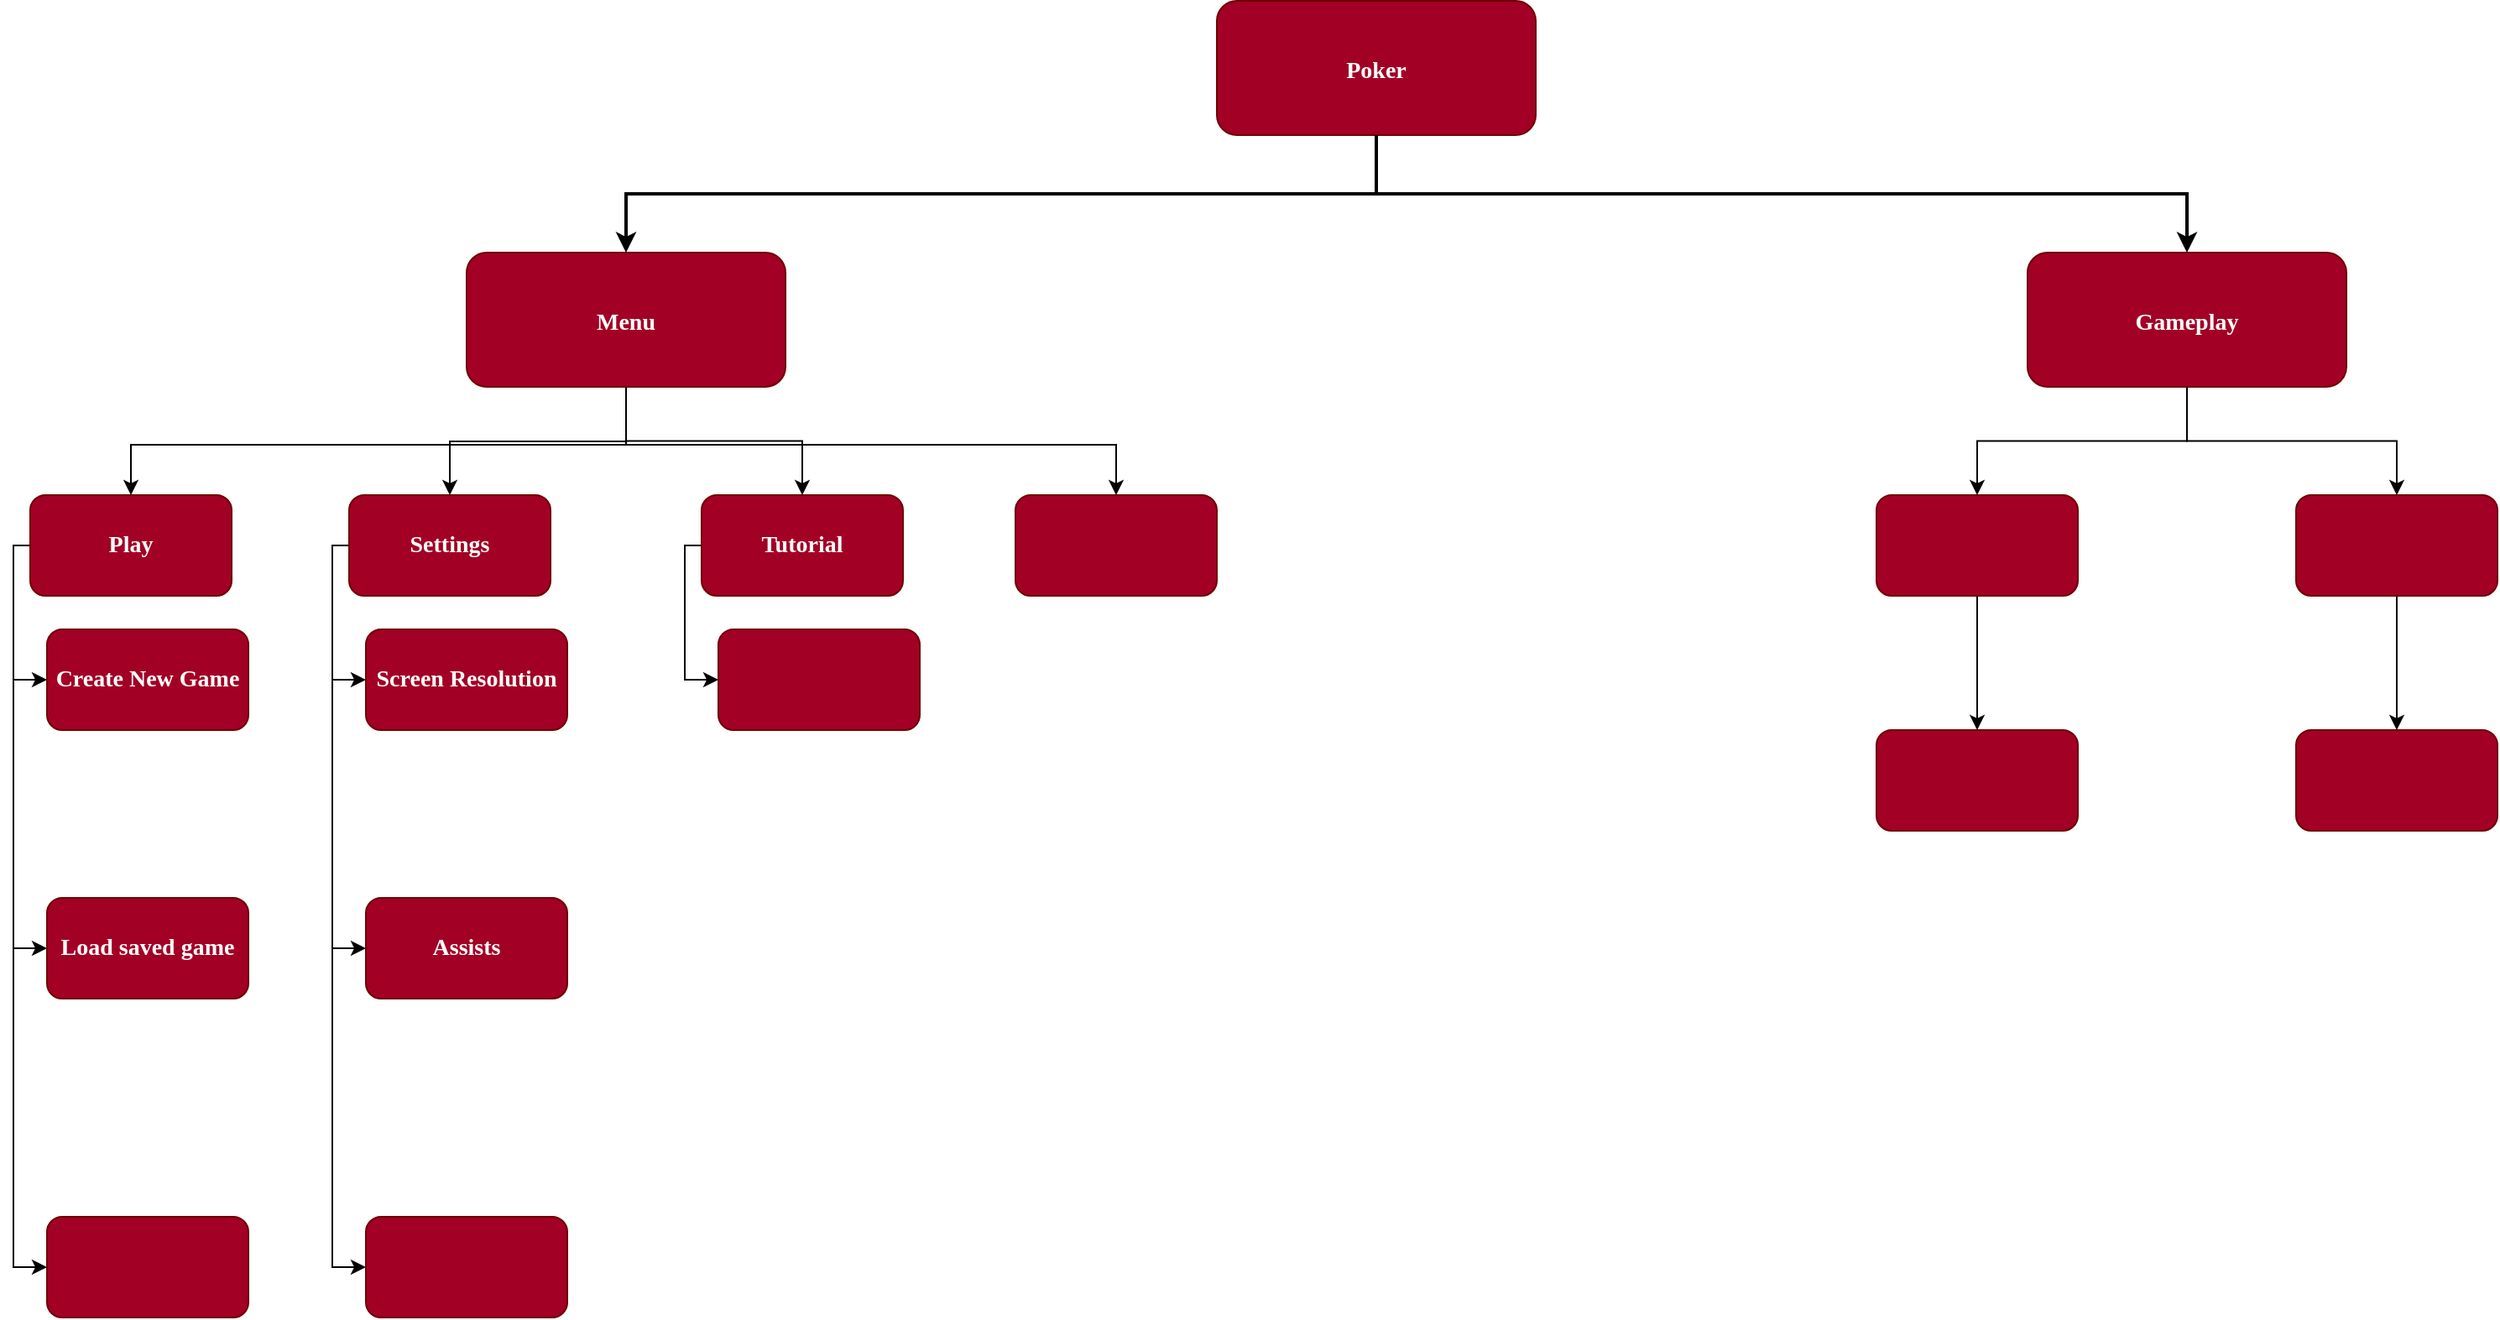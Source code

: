 <mxfile version="15.2.9" type="device"><diagram name="Page-1" id="2c0d36ab-eaac-3732-788b-9136903baeff"><mxGraphModel dx="1673" dy="934" grid="1" gridSize="10" guides="1" tooltips="1" connect="1" arrows="1" fold="1" page="1" pageScale="1.5" pageWidth="1169" pageHeight="827" background="none" math="0" shadow="0"><root><mxCell id="0"/><mxCell id="1" parent="0"/><mxCell id="2" value="Poker" style="rounded=1;fillColor=#a20025;strokeColor=#6F0000;fontColor=#ffffff;fontStyle=1;fontFamily=Tahoma;fontSize=14" parent="1" vertex="1"><mxGeometry x="757" y="185.5" width="190" height="80" as="geometry"/></mxCell><mxCell id="Rx4orw5l7yUvyc0OEFHk-131" value="" style="edgeStyle=orthogonalEdgeStyle;rounded=0;orthogonalLoop=1;jettySize=auto;html=1;" parent="1" source="4" target="Rx4orw5l7yUvyc0OEFHk-130" edge="1"><mxGeometry relative="1" as="geometry"/></mxCell><mxCell id="Rx4orw5l7yUvyc0OEFHk-135" value="" style="edgeStyle=orthogonalEdgeStyle;rounded=0;orthogonalLoop=1;jettySize=auto;html=1;" parent="1" source="4" target="Rx4orw5l7yUvyc0OEFHk-134" edge="1"><mxGeometry relative="1" as="geometry"/></mxCell><mxCell id="4" value="Gameplay" style="rounded=1;fillColor=#a20025;strokeColor=#6F0000;fontColor=#ffffff;fontStyle=1;fontFamily=Tahoma;fontSize=14" parent="1" vertex="1"><mxGeometry x="1240.0" y="335.5" width="190" height="80" as="geometry"/></mxCell><mxCell id="9" value="" style="edgeStyle=elbowEdgeStyle;elbow=vertical;strokeWidth=2;rounded=0" parent="1" source="2" target="4" edge="1"><mxGeometry x="337" y="215.5" width="100" height="100" as="geometry"><mxPoint x="337" y="315.5" as="sourcePoint"/><mxPoint x="437" y="215.5" as="targetPoint"/></mxGeometry></mxCell><mxCell id="Rx4orw5l7yUvyc0OEFHk-141" value="" style="edgeStyle=orthogonalEdgeStyle;rounded=0;orthogonalLoop=1;jettySize=auto;html=1;entryX=0.5;entryY=0;entryDx=0;entryDy=0;" parent="1" source="13" target="Rx4orw5l7yUvyc0OEFHk-140" edge="1"><mxGeometry relative="1" as="geometry"><Array as="points"><mxPoint x="405" y="448"/><mxPoint x="300" y="448"/></Array></mxGeometry></mxCell><mxCell id="Rx4orw5l7yUvyc0OEFHk-142" style="edgeStyle=orthogonalEdgeStyle;rounded=0;orthogonalLoop=1;jettySize=auto;html=1;" parent="1" source="13" edge="1"><mxGeometry relative="1" as="geometry"><mxPoint x="110" y="480" as="targetPoint"/><Array as="points"><mxPoint x="405" y="450"/><mxPoint x="110" y="450"/></Array></mxGeometry></mxCell><mxCell id="Rx4orw5l7yUvyc0OEFHk-145" value="" style="edgeStyle=orthogonalEdgeStyle;rounded=0;orthogonalLoop=1;jettySize=auto;html=1;" parent="1" source="13" target="Rx4orw5l7yUvyc0OEFHk-144" edge="1"><mxGeometry relative="1" as="geometry"/></mxCell><mxCell id="Rx4orw5l7yUvyc0OEFHk-150" style="edgeStyle=orthogonalEdgeStyle;rounded=0;orthogonalLoop=1;jettySize=auto;html=1;entryX=0.5;entryY=0;entryDx=0;entryDy=0;" parent="1" source="13" target="Rx4orw5l7yUvyc0OEFHk-149" edge="1"><mxGeometry relative="1" as="geometry"><Array as="points"><mxPoint x="405" y="450"/><mxPoint x="697" y="450"/></Array></mxGeometry></mxCell><mxCell id="13" value="Menu" style="rounded=1;fillColor=#a20025;strokeColor=#6F0000;fontColor=#ffffff;fontStyle=1;fontFamily=Tahoma;fontSize=14" parent="1" vertex="1"><mxGeometry x="310" y="335.5" width="190" height="80" as="geometry"/></mxCell><mxCell id="61" value="" style="edgeStyle=elbowEdgeStyle;elbow=vertical;strokeWidth=2;rounded=0" parent="1" source="2" target="13" edge="1"><mxGeometry x="-23" y="135.5" width="100" height="100" as="geometry"><mxPoint x="-23" y="235.5" as="sourcePoint"/><mxPoint x="77" y="135.5" as="targetPoint"/></mxGeometry></mxCell><mxCell id="Rx4orw5l7yUvyc0OEFHk-133" value="" style="edgeStyle=orthogonalEdgeStyle;rounded=0;orthogonalLoop=1;jettySize=auto;html=1;" parent="1" source="Rx4orw5l7yUvyc0OEFHk-130" target="Rx4orw5l7yUvyc0OEFHk-132" edge="1"><mxGeometry relative="1" as="geometry"/></mxCell><mxCell id="Rx4orw5l7yUvyc0OEFHk-130" value="" style="whiteSpace=wrap;html=1;rounded=1;fontFamily=Tahoma;fontSize=14;fontColor=#ffffff;fontStyle=1;strokeColor=#6F0000;fillColor=#a20025;" parent="1" vertex="1"><mxGeometry x="1150.0" y="480" width="120" height="60" as="geometry"/></mxCell><mxCell id="Rx4orw5l7yUvyc0OEFHk-132" value="" style="whiteSpace=wrap;html=1;rounded=1;fontFamily=Tahoma;fontSize=14;fontColor=#ffffff;fontStyle=1;strokeColor=#6F0000;fillColor=#a20025;" parent="1" vertex="1"><mxGeometry x="1150.0" y="620" width="120" height="60" as="geometry"/></mxCell><mxCell id="Rx4orw5l7yUvyc0OEFHk-137" value="" style="edgeStyle=orthogonalEdgeStyle;rounded=0;orthogonalLoop=1;jettySize=auto;html=1;" parent="1" source="Rx4orw5l7yUvyc0OEFHk-134" target="Rx4orw5l7yUvyc0OEFHk-136" edge="1"><mxGeometry relative="1" as="geometry"/></mxCell><mxCell id="Rx4orw5l7yUvyc0OEFHk-134" value="" style="whiteSpace=wrap;html=1;rounded=1;fontFamily=Tahoma;fontSize=14;fontColor=#ffffff;fontStyle=1;strokeColor=#6F0000;fillColor=#a20025;" parent="1" vertex="1"><mxGeometry x="1400.0" y="480" width="120" height="60" as="geometry"/></mxCell><mxCell id="Rx4orw5l7yUvyc0OEFHk-136" value="" style="whiteSpace=wrap;html=1;rounded=1;fontFamily=Tahoma;fontSize=14;fontColor=#ffffff;fontStyle=1;strokeColor=#6F0000;fillColor=#a20025;" parent="1" vertex="1"><mxGeometry x="1400.0" y="620" width="120" height="60" as="geometry"/></mxCell><mxCell id="vIeQeAYrQMvEayc7As_n-66" value="" style="edgeStyle=orthogonalEdgeStyle;rounded=0;orthogonalLoop=1;jettySize=auto;html=1;" edge="1" parent="1" source="Rx4orw5l7yUvyc0OEFHk-140" target="vIeQeAYrQMvEayc7As_n-65"><mxGeometry relative="1" as="geometry"><Array as="points"><mxPoint x="230" y="510"/><mxPoint x="230" y="590"/></Array></mxGeometry></mxCell><mxCell id="vIeQeAYrQMvEayc7As_n-68" style="edgeStyle=orthogonalEdgeStyle;rounded=0;orthogonalLoop=1;jettySize=auto;html=1;entryX=0;entryY=0.5;entryDx=0;entryDy=0;" edge="1" parent="1" source="Rx4orw5l7yUvyc0OEFHk-140" target="vIeQeAYrQMvEayc7As_n-69"><mxGeometry relative="1" as="geometry"><mxPoint x="220" y="760" as="targetPoint"/><Array as="points"><mxPoint x="230" y="510"/><mxPoint x="230" y="750"/></Array></mxGeometry></mxCell><mxCell id="vIeQeAYrQMvEayc7As_n-72" style="edgeStyle=orthogonalEdgeStyle;rounded=0;orthogonalLoop=1;jettySize=auto;html=1;entryX=0;entryY=0.5;entryDx=0;entryDy=0;" edge="1" parent="1" source="Rx4orw5l7yUvyc0OEFHk-140" target="vIeQeAYrQMvEayc7As_n-71"><mxGeometry relative="1" as="geometry"><mxPoint x="220" y="940" as="targetPoint"/><Array as="points"><mxPoint x="230" y="510"/><mxPoint x="230" y="940"/></Array></mxGeometry></mxCell><mxCell id="Rx4orw5l7yUvyc0OEFHk-140" value="Settings" style="whiteSpace=wrap;html=1;rounded=1;fontFamily=Tahoma;fontSize=14;fontColor=#ffffff;fontStyle=1;strokeColor=#6F0000;fillColor=#a20025;" parent="1" vertex="1"><mxGeometry x="240" y="480" width="120" height="60" as="geometry"/></mxCell><mxCell id="Rx4orw5l7yUvyc0OEFHk-152" value="" style="edgeStyle=orthogonalEdgeStyle;rounded=0;orthogonalLoop=1;jettySize=auto;html=1;entryX=0;entryY=0.5;entryDx=0;entryDy=0;exitX=0;exitY=0.5;exitDx=0;exitDy=0;" parent="1" source="Rx4orw5l7yUvyc0OEFHk-143" target="Rx4orw5l7yUvyc0OEFHk-151" edge="1"><mxGeometry relative="1" as="geometry"><Array as="points"><mxPoint x="40" y="510"/><mxPoint x="40" y="590"/><mxPoint x="60" y="590"/></Array></mxGeometry></mxCell><mxCell id="vIeQeAYrQMvEayc7As_n-62" value="" style="edgeStyle=orthogonalEdgeStyle;rounded=0;orthogonalLoop=1;jettySize=auto;html=1;" edge="1" parent="1" source="Rx4orw5l7yUvyc0OEFHk-143" target="vIeQeAYrQMvEayc7As_n-61"><mxGeometry relative="1" as="geometry"><Array as="points"><mxPoint x="40" y="510"/><mxPoint x="40" y="750"/></Array></mxGeometry></mxCell><mxCell id="vIeQeAYrQMvEayc7As_n-64" value="" style="edgeStyle=orthogonalEdgeStyle;rounded=0;orthogonalLoop=1;jettySize=auto;html=1;" edge="1" parent="1" source="Rx4orw5l7yUvyc0OEFHk-143" target="vIeQeAYrQMvEayc7As_n-63"><mxGeometry relative="1" as="geometry"><Array as="points"><mxPoint x="40" y="510"/><mxPoint x="40" y="940"/></Array></mxGeometry></mxCell><mxCell id="Rx4orw5l7yUvyc0OEFHk-143" value="Play" style="whiteSpace=wrap;html=1;rounded=1;fontFamily=Tahoma;fontSize=14;fontColor=#ffffff;fontStyle=1;strokeColor=#6F0000;fillColor=#a20025;" parent="1" vertex="1"><mxGeometry x="50" y="480" width="120" height="60" as="geometry"/></mxCell><mxCell id="vIeQeAYrQMvEayc7As_n-74" style="edgeStyle=orthogonalEdgeStyle;rounded=0;orthogonalLoop=1;jettySize=auto;html=1;entryX=0;entryY=0.5;entryDx=0;entryDy=0;" edge="1" parent="1" source="Rx4orw5l7yUvyc0OEFHk-144" target="vIeQeAYrQMvEayc7As_n-73"><mxGeometry relative="1" as="geometry"><mxPoint x="430" y="600" as="targetPoint"/><Array as="points"><mxPoint x="440" y="510"/><mxPoint x="440" y="590"/></Array></mxGeometry></mxCell><mxCell id="Rx4orw5l7yUvyc0OEFHk-144" value="Tutorial" style="whiteSpace=wrap;html=1;rounded=1;fontFamily=Tahoma;fontSize=14;fontColor=#ffffff;fontStyle=1;strokeColor=#6F0000;fillColor=#a20025;" parent="1" vertex="1"><mxGeometry x="450" y="480" width="120" height="60" as="geometry"/></mxCell><mxCell id="Rx4orw5l7yUvyc0OEFHk-149" value="" style="whiteSpace=wrap;html=1;rounded=1;fontFamily=Tahoma;fontSize=14;fontColor=#ffffff;fontStyle=1;strokeColor=#6F0000;fillColor=#a20025;" parent="1" vertex="1"><mxGeometry x="637" y="480" width="120" height="60" as="geometry"/></mxCell><mxCell id="Rx4orw5l7yUvyc0OEFHk-151" value="Create New Game" style="whiteSpace=wrap;html=1;rounded=1;fontFamily=Tahoma;fontSize=14;fontColor=#ffffff;fontStyle=1;strokeColor=#6F0000;fillColor=#a20025;" parent="1" vertex="1"><mxGeometry x="60" y="560" width="120" height="60" as="geometry"/></mxCell><mxCell id="vIeQeAYrQMvEayc7As_n-61" value="Load saved game" style="whiteSpace=wrap;html=1;rounded=1;fontFamily=Tahoma;fontSize=14;fontColor=#ffffff;fontStyle=1;strokeColor=#6F0000;fillColor=#a20025;" vertex="1" parent="1"><mxGeometry x="60" y="720" width="120" height="60" as="geometry"/></mxCell><mxCell id="vIeQeAYrQMvEayc7As_n-63" value="" style="whiteSpace=wrap;html=1;rounded=1;fontFamily=Tahoma;fontSize=14;fontColor=#ffffff;fontStyle=1;strokeColor=#6F0000;fillColor=#a20025;" vertex="1" parent="1"><mxGeometry x="60" y="910" width="120" height="60" as="geometry"/></mxCell><mxCell id="vIeQeAYrQMvEayc7As_n-65" value="Screen Resolution" style="whiteSpace=wrap;html=1;rounded=1;fontFamily=Tahoma;fontSize=14;fontColor=#ffffff;fontStyle=1;strokeColor=#6F0000;fillColor=#a20025;" vertex="1" parent="1"><mxGeometry x="250" y="560" width="120" height="60" as="geometry"/></mxCell><mxCell id="vIeQeAYrQMvEayc7As_n-69" value="Assists" style="whiteSpace=wrap;html=1;rounded=1;fontFamily=Tahoma;fontSize=14;fontColor=#ffffff;fontStyle=1;strokeColor=#6F0000;fillColor=#a20025;" vertex="1" parent="1"><mxGeometry x="250" y="720" width="120" height="60" as="geometry"/></mxCell><mxCell id="vIeQeAYrQMvEayc7As_n-71" value="" style="whiteSpace=wrap;html=1;rounded=1;fontFamily=Tahoma;fontSize=14;fontColor=#ffffff;fontStyle=1;strokeColor=#6F0000;fillColor=#a20025;" vertex="1" parent="1"><mxGeometry x="250" y="910" width="120" height="60" as="geometry"/></mxCell><mxCell id="vIeQeAYrQMvEayc7As_n-73" value="" style="whiteSpace=wrap;html=1;rounded=1;fontFamily=Tahoma;fontSize=14;fontColor=#ffffff;fontStyle=1;strokeColor=#6F0000;fillColor=#a20025;" vertex="1" parent="1"><mxGeometry x="460" y="560" width="120" height="60" as="geometry"/></mxCell></root></mxGraphModel></diagram></mxfile>